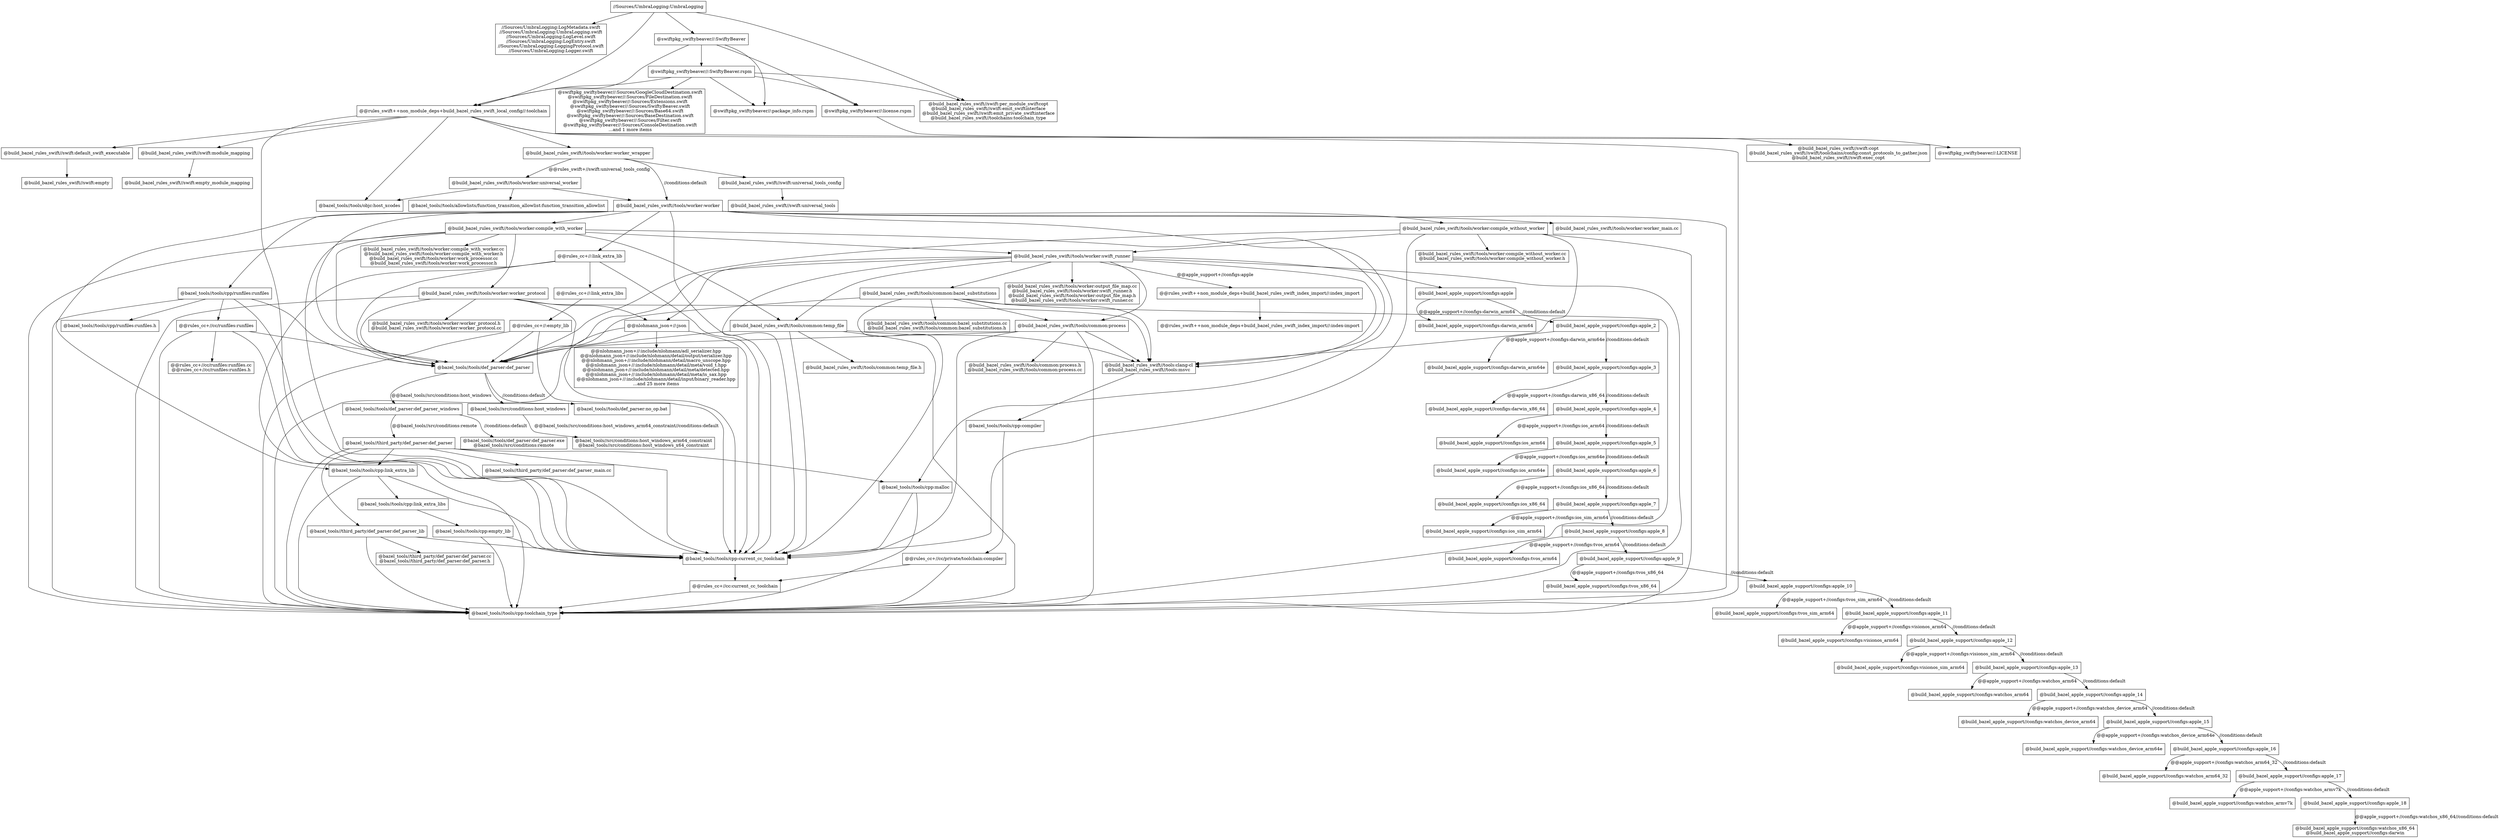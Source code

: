 digraph mygraph {
  node [shape=box];
  "//Sources/UmbraLogging:UmbraLogging"
  "//Sources/UmbraLogging:UmbraLogging" -> "//Sources/UmbraLogging:LogMetadata.swift\n//Sources/UmbraLogging:UmbraLogging.swift\n//Sources/UmbraLogging:LogLevel.swift\n//Sources/UmbraLogging:LogEntry.swift\n//Sources/UmbraLogging:LoggingProtocol.swift\n//Sources/UmbraLogging:Logger.swift"
  "//Sources/UmbraLogging:UmbraLogging" -> "@@rules_swift++non_module_deps+build_bazel_rules_swift_local_config//:toolchain"
  "//Sources/UmbraLogging:UmbraLogging" -> "@swiftpkg_swiftybeaver//:SwiftyBeaver"
  "//Sources/UmbraLogging:UmbraLogging" -> "@build_bazel_rules_swift//swift:per_module_swiftcopt\n@build_bazel_rules_swift//swift:emit_swiftinterface\n@build_bazel_rules_swift//swift:emit_private_swiftinterface\n@build_bazel_rules_swift//toolchains:toolchain_type"
  "@swiftpkg_swiftybeaver//:SwiftyBeaver"
  "@swiftpkg_swiftybeaver//:SwiftyBeaver" -> "@swiftpkg_swiftybeaver//:license.rspm"
  "@swiftpkg_swiftybeaver//:SwiftyBeaver" -> "@swiftpkg_swiftybeaver//:package_info.rspm"
  "@swiftpkg_swiftybeaver//:SwiftyBeaver" -> "@swiftpkg_swiftybeaver//:SwiftyBeaver.rspm"
  "@swiftpkg_swiftybeaver//:SwiftyBeaver" -> "@@rules_swift++non_module_deps+build_bazel_rules_swift_local_config//:toolchain"
  "@swiftpkg_swiftybeaver//:SwiftyBeaver.rspm"
  "@swiftpkg_swiftybeaver//:SwiftyBeaver.rspm" -> "@swiftpkg_swiftybeaver//:license.rspm"
  "@swiftpkg_swiftybeaver//:SwiftyBeaver.rspm" -> "@swiftpkg_swiftybeaver//:package_info.rspm"
  "@swiftpkg_swiftybeaver//:SwiftyBeaver.rspm" -> "@@rules_swift++non_module_deps+build_bazel_rules_swift_local_config//:toolchain"
  "@swiftpkg_swiftybeaver//:SwiftyBeaver.rspm" -> "@swiftpkg_swiftybeaver//:Sources/GoogleCloudDestination.swift\n@swiftpkg_swiftybeaver//:Sources/FileDestination.swift\n@swiftpkg_swiftybeaver//:Sources/Extensions.swift\n@swiftpkg_swiftybeaver//:Sources/SwiftyBeaver.swift\n@swiftpkg_swiftybeaver//:Sources/Base64.swift\n@swiftpkg_swiftybeaver//:Sources/BaseDestination.swift\n@swiftpkg_swiftybeaver//:Sources/Filter.swift\n@swiftpkg_swiftybeaver//:Sources/ConsoleDestination.swift\n...and 1 more items"
  "@swiftpkg_swiftybeaver//:SwiftyBeaver.rspm" -> "@build_bazel_rules_swift//swift:per_module_swiftcopt\n@build_bazel_rules_swift//swift:emit_swiftinterface\n@build_bazel_rules_swift//swift:emit_private_swiftinterface\n@build_bazel_rules_swift//toolchains:toolchain_type"
  "@build_bazel_rules_swift//swift:per_module_swiftcopt\n@build_bazel_rules_swift//swift:emit_swiftinterface\n@build_bazel_rules_swift//swift:emit_private_swiftinterface\n@build_bazel_rules_swift//toolchains:toolchain_type"
  "@swiftpkg_swiftybeaver//:Sources/GoogleCloudDestination.swift\n@swiftpkg_swiftybeaver//:Sources/FileDestination.swift\n@swiftpkg_swiftybeaver//:Sources/Extensions.swift\n@swiftpkg_swiftybeaver//:Sources/SwiftyBeaver.swift\n@swiftpkg_swiftybeaver//:Sources/Base64.swift\n@swiftpkg_swiftybeaver//:Sources/BaseDestination.swift\n@swiftpkg_swiftybeaver//:Sources/Filter.swift\n@swiftpkg_swiftybeaver//:Sources/ConsoleDestination.swift\n...and 1 more items"
  "@swiftpkg_swiftybeaver//:package_info.rspm"
  "@swiftpkg_swiftybeaver//:license.rspm"
  "@swiftpkg_swiftybeaver//:license.rspm" -> "@swiftpkg_swiftybeaver//:LICENSE"
  "@swiftpkg_swiftybeaver//:LICENSE"
  "@@rules_swift++non_module_deps+build_bazel_rules_swift_local_config//:toolchain"
  "@@rules_swift++non_module_deps+build_bazel_rules_swift_local_config//:toolchain" -> "@build_bazel_rules_swift//swift:copt\n@build_bazel_rules_swift//swift/toolchains/config:const_protocols_to_gather.json\n@build_bazel_rules_swift//swift:exec_copt"
  "@@rules_swift++non_module_deps+build_bazel_rules_swift_local_config//:toolchain" -> "@build_bazel_rules_swift//swift:default_swift_executable"
  "@@rules_swift++non_module_deps+build_bazel_rules_swift_local_config//:toolchain" -> "@build_bazel_rules_swift//swift:module_mapping"
  "@@rules_swift++non_module_deps+build_bazel_rules_swift_local_config//:toolchain" -> "@bazel_tools//tools/objc:host_xcodes"
  "@@rules_swift++non_module_deps+build_bazel_rules_swift_local_config//:toolchain" -> "@build_bazel_rules_swift//tools/worker:worker_wrapper"
  "@@rules_swift++non_module_deps+build_bazel_rules_swift_local_config//:toolchain" -> "@bazel_tools//tools/cpp:current_cc_toolchain"
  "@@rules_swift++non_module_deps+build_bazel_rules_swift_local_config//:toolchain" -> "@bazel_tools//tools/cpp:toolchain_type"
  "@build_bazel_rules_swift//tools/worker:worker_wrapper"
  "@build_bazel_rules_swift//tools/worker:worker_wrapper" -> "@build_bazel_rules_swift//swift:universal_tools_config"
  "@build_bazel_rules_swift//tools/worker:worker_wrapper" -> "@build_bazel_rules_swift//tools/worker:universal_worker"
  [label="@@rules_swift+//swift:universal_tools_config"];
  "@build_bazel_rules_swift//tools/worker:worker_wrapper" -> "@build_bazel_rules_swift//tools/worker:worker"
  [label="//conditions:default"];
  "@build_bazel_rules_swift//tools/worker:universal_worker"
  "@build_bazel_rules_swift//tools/worker:universal_worker" -> "@build_bazel_rules_swift//tools/worker:worker"
  "@build_bazel_rules_swift//tools/worker:universal_worker" -> "@bazel_tools//tools/objc:host_xcodes"
  "@build_bazel_rules_swift//tools/worker:universal_worker" -> "@bazel_tools//tools/allowlists/function_transition_allowlist:function_transition_allowlist"
  "@bazel_tools//tools/allowlists/function_transition_allowlist:function_transition_allowlist"
  "@build_bazel_rules_swift//tools/worker:worker"
  "@build_bazel_rules_swift//tools/worker:worker" -> "@build_bazel_rules_swift//tools/worker:worker_main.cc"
  "@build_bazel_rules_swift//tools/worker:worker" -> "@build_bazel_rules_swift//tools/worker:compile_with_worker"
  "@build_bazel_rules_swift//tools/worker:worker" -> "@build_bazel_rules_swift//tools/worker:compile_without_worker"
  "@build_bazel_rules_swift//tools/worker:worker" -> "@bazel_tools//tools/cpp:toolchain_type"
  "@build_bazel_rules_swift//tools/worker:worker" -> "@bazel_tools//tools/def_parser:def_parser"
  "@build_bazel_rules_swift//tools/worker:worker" -> "@bazel_tools//tools/cpp:current_cc_toolchain"
  "@build_bazel_rules_swift//tools/worker:worker" -> "@bazel_tools//tools/cpp:link_extra_lib"
  "@build_bazel_rules_swift//tools/worker:worker" -> "@bazel_tools//tools/cpp:malloc"
  "@build_bazel_rules_swift//tools/worker:worker" -> "@@rules_cc+//:link_extra_lib"
  "@build_bazel_rules_swift//tools/worker:worker" -> "@bazel_tools//tools/cpp/runfiles:runfiles"
  "@bazel_tools//tools/cpp/runfiles:runfiles"
  "@bazel_tools//tools/cpp/runfiles:runfiles" -> "@bazel_tools//tools/cpp/runfiles:runfiles.h"
  "@bazel_tools//tools/cpp/runfiles:runfiles" -> "@bazel_tools//tools/cpp:toolchain_type"
  "@bazel_tools//tools/cpp/runfiles:runfiles" -> "@@rules_cc+//cc/runfiles:runfiles"
  "@bazel_tools//tools/cpp/runfiles:runfiles" -> "@bazel_tools//tools/def_parser:def_parser"
  "@bazel_tools//tools/cpp/runfiles:runfiles" -> "@bazel_tools//tools/cpp:current_cc_toolchain"
  "@@rules_cc+//cc/runfiles:runfiles"
  "@@rules_cc+//cc/runfiles:runfiles" -> "@@rules_cc+//cc/runfiles:runfiles.cc\n@@rules_cc+//cc/runfiles:runfiles.h"
  "@@rules_cc+//cc/runfiles:runfiles" -> "@bazel_tools//tools/cpp:toolchain_type"
  "@@rules_cc+//cc/runfiles:runfiles" -> "@bazel_tools//tools/def_parser:def_parser"
  "@@rules_cc+//cc/runfiles:runfiles" -> "@bazel_tools//tools/cpp:current_cc_toolchain"
  "@@rules_cc+//cc/runfiles:runfiles.cc\n@@rules_cc+//cc/runfiles:runfiles.h"
  "@bazel_tools//tools/cpp/runfiles:runfiles.h"
  "@@rules_cc+//:link_extra_lib"
  "@@rules_cc+//:link_extra_lib" -> "@@rules_cc+//:link_extra_libs"
  "@@rules_cc+//:link_extra_lib" -> "@bazel_tools//tools/cpp:toolchain_type"
  "@@rules_cc+//:link_extra_lib" -> "@bazel_tools//tools/def_parser:def_parser"
  "@@rules_cc+//:link_extra_lib" -> "@bazel_tools//tools/cpp:current_cc_toolchain"
  "@@rules_cc+//:link_extra_libs"
  "@@rules_cc+//:link_extra_libs" -> "@@rules_cc+//:empty_lib"
  "@@rules_cc+//:empty_lib"
  "@@rules_cc+//:empty_lib" -> "@bazel_tools//tools/def_parser:def_parser"
  "@@rules_cc+//:empty_lib" -> "@bazel_tools//tools/cpp:current_cc_toolchain"
  "@@rules_cc+//:empty_lib" -> "@bazel_tools//tools/cpp:toolchain_type"
  "@build_bazel_rules_swift//tools/worker:compile_without_worker"
  "@build_bazel_rules_swift//tools/worker:compile_without_worker" -> "@build_bazel_rules_swift//tools/worker:compile_without_worker.cc\n@build_bazel_rules_swift//tools/worker:compile_without_worker.h"
  "@build_bazel_rules_swift//tools/worker:compile_without_worker" -> "@build_bazel_rules_swift//tools/worker:swift_runner"
  "@build_bazel_rules_swift//tools/worker:compile_without_worker" -> "@build_bazel_rules_swift//tools:clang-cl\n@build_bazel_rules_swift//tools:msvc"
  "@build_bazel_rules_swift//tools/worker:compile_without_worker" -> "@bazel_tools//tools/cpp:current_cc_toolchain"
  "@build_bazel_rules_swift//tools/worker:compile_without_worker" -> "@bazel_tools//tools/cpp:toolchain_type"
  "@build_bazel_rules_swift//tools/worker:compile_without_worker" -> "@bazel_tools//tools/def_parser:def_parser"
  "@build_bazel_rules_swift//tools/worker:compile_without_worker.cc\n@build_bazel_rules_swift//tools/worker:compile_without_worker.h"
  "@build_bazel_rules_swift//tools/worker:compile_with_worker"
  "@build_bazel_rules_swift//tools/worker:compile_with_worker" -> "@build_bazel_rules_swift//tools/worker:compile_with_worker.cc\n@build_bazel_rules_swift//tools/worker:compile_with_worker.h\n@build_bazel_rules_swift//tools/worker:work_processor.cc\n@build_bazel_rules_swift//tools/worker:work_processor.h"
  "@build_bazel_rules_swift//tools/worker:compile_with_worker" -> "@build_bazel_rules_swift//tools:clang-cl\n@build_bazel_rules_swift//tools:msvc"
  "@build_bazel_rules_swift//tools/worker:compile_with_worker" -> "@build_bazel_rules_swift//tools/worker:swift_runner"
  "@build_bazel_rules_swift//tools/worker:compile_with_worker" -> "@build_bazel_rules_swift//tools/worker:worker_protocol"
  "@build_bazel_rules_swift//tools/worker:compile_with_worker" -> "@build_bazel_rules_swift//tools/common:temp_file"
  "@build_bazel_rules_swift//tools/worker:compile_with_worker" -> "@bazel_tools//tools/def_parser:def_parser"
  "@build_bazel_rules_swift//tools/worker:compile_with_worker" -> "@bazel_tools//tools/cpp:current_cc_toolchain"
  "@build_bazel_rules_swift//tools/worker:compile_with_worker" -> "@bazel_tools//tools/cpp:toolchain_type"
  "@build_bazel_rules_swift//tools/worker:swift_runner"
  "@build_bazel_rules_swift//tools/worker:swift_runner" -> "@build_bazel_rules_swift//tools/worker:output_file_map.cc\n@build_bazel_rules_swift//tools/worker:swift_runner.h\n@build_bazel_rules_swift//tools/worker:output_file_map.h\n@build_bazel_rules_swift//tools/worker:swift_runner.cc"
  "@build_bazel_rules_swift//tools/worker:swift_runner" -> "@build_bazel_apple_support//configs:apple"
  "@build_bazel_rules_swift//tools/worker:swift_runner" -> "@build_bazel_rules_swift//tools:clang-cl\n@build_bazel_rules_swift//tools:msvc"
  "@build_bazel_rules_swift//tools/worker:swift_runner" -> "@@rules_swift++non_module_deps+build_bazel_rules_swift_index_import//:index_import"
  [label="@@apple_support+//configs:apple"];
  "@build_bazel_rules_swift//tools/worker:swift_runner" -> "@bazel_tools//tools/cpp:current_cc_toolchain"
  "@build_bazel_rules_swift//tools/worker:swift_runner" -> "@bazel_tools//tools/cpp:toolchain_type"
  "@build_bazel_rules_swift//tools/worker:swift_runner" -> "@build_bazel_rules_swift//tools/common:process"
  "@build_bazel_rules_swift//tools/worker:swift_runner" -> "@bazel_tools//tools/def_parser:def_parser"
  "@build_bazel_rules_swift//tools/worker:swift_runner" -> "@build_bazel_rules_swift//tools/common:bazel_substitutions"
  "@build_bazel_rules_swift//tools/worker:swift_runner" -> "@build_bazel_rules_swift//tools/common:temp_file"
  "@build_bazel_rules_swift//tools/worker:swift_runner" -> "@@nlohmann_json+//:json"
  "@build_bazel_rules_swift//tools/common:temp_file"
  "@build_bazel_rules_swift//tools/common:temp_file" -> "@build_bazel_rules_swift//tools:clang-cl\n@build_bazel_rules_swift//tools:msvc"
  "@build_bazel_rules_swift//tools/common:temp_file" -> "@build_bazel_rules_swift//tools/common:temp_file.h"
  "@build_bazel_rules_swift//tools/common:temp_file" -> "@bazel_tools//tools/def_parser:def_parser"
  "@build_bazel_rules_swift//tools/common:temp_file" -> "@bazel_tools//tools/cpp:current_cc_toolchain"
  "@build_bazel_rules_swift//tools/common:temp_file" -> "@bazel_tools//tools/cpp:toolchain_type"
  "@build_bazel_rules_swift//tools/common:temp_file.h"
  "@build_bazel_rules_swift//tools/common:bazel_substitutions"
  "@build_bazel_rules_swift//tools/common:bazel_substitutions" -> "@build_bazel_rules_swift//tools:clang-cl\n@build_bazel_rules_swift//tools:msvc"
  "@build_bazel_rules_swift//tools/common:bazel_substitutions" -> "@build_bazel_rules_swift//tools/common:bazel_substitutions.cc\n@build_bazel_rules_swift//tools/common:bazel_substitutions.h"
  "@build_bazel_rules_swift//tools/common:bazel_substitutions" -> "@build_bazel_rules_swift//tools/common:process"
  "@build_bazel_rules_swift//tools/common:bazel_substitutions" -> "@bazel_tools//tools/cpp:toolchain_type"
  "@build_bazel_rules_swift//tools/common:bazel_substitutions" -> "@bazel_tools//tools/def_parser:def_parser"
  "@build_bazel_rules_swift//tools/common:bazel_substitutions" -> "@bazel_tools//tools/cpp:current_cc_toolchain"
  "@build_bazel_rules_swift//tools/common:bazel_substitutions.cc\n@build_bazel_rules_swift//tools/common:bazel_substitutions.h"
  "@build_bazel_rules_swift//tools/common:process"
  "@build_bazel_rules_swift//tools/common:process" -> "@build_bazel_rules_swift//tools:clang-cl\n@build_bazel_rules_swift//tools:msvc"
  "@build_bazel_rules_swift//tools/common:process" -> "@build_bazel_rules_swift//tools/common:process.h\n@build_bazel_rules_swift//tools/common:process.cc"
  "@build_bazel_rules_swift//tools/common:process" -> "@bazel_tools//tools/cpp:toolchain_type"
  "@build_bazel_rules_swift//tools/common:process" -> "@bazel_tools//tools/def_parser:def_parser"
  "@build_bazel_rules_swift//tools/common:process" -> "@bazel_tools//tools/cpp:current_cc_toolchain"
  "@build_bazel_rules_swift//tools/common:process.h\n@build_bazel_rules_swift//tools/common:process.cc"
  "@@rules_swift++non_module_deps+build_bazel_rules_swift_index_import//:index_import"
  "@@rules_swift++non_module_deps+build_bazel_rules_swift_index_import//:index_import" -> "@@rules_swift++non_module_deps+build_bazel_rules_swift_index_import//:index-import"
  "@@rules_swift++non_module_deps+build_bazel_rules_swift_index_import//:index-import"
  "@build_bazel_apple_support//configs:apple"
  "@build_bazel_apple_support//configs:apple" -> "@build_bazel_apple_support//configs:darwin_arm64"
  [label="@@apple_support+//configs:darwin_arm64"];
  "@build_bazel_apple_support//configs:apple" -> "@build_bazel_apple_support//configs:apple_2"
  [label="//conditions:default"];
  "@build_bazel_apple_support//configs:apple_2"
  "@build_bazel_apple_support//configs:apple_2" -> "@build_bazel_apple_support//configs:darwin_arm64e"
  [label="@@apple_support+//configs:darwin_arm64e"];
  "@build_bazel_apple_support//configs:apple_2" -> "@build_bazel_apple_support//configs:apple_3"
  [label="//conditions:default"];
  "@build_bazel_apple_support//configs:apple_3"
  "@build_bazel_apple_support//configs:apple_3" -> "@build_bazel_apple_support//configs:darwin_x86_64"
  [label="@@apple_support+//configs:darwin_x86_64"];
  "@build_bazel_apple_support//configs:apple_3" -> "@build_bazel_apple_support//configs:apple_4"
  [label="//conditions:default"];
  "@build_bazel_apple_support//configs:apple_4"
  "@build_bazel_apple_support//configs:apple_4" -> "@build_bazel_apple_support//configs:ios_arm64"
  [label="@@apple_support+//configs:ios_arm64"];
  "@build_bazel_apple_support//configs:apple_4" -> "@build_bazel_apple_support//configs:apple_5"
  [label="//conditions:default"];
  "@build_bazel_apple_support//configs:ios_arm64"
  "@build_bazel_apple_support//configs:darwin_x86_64"
  "@build_bazel_apple_support//configs:darwin_arm64e"
  "@build_bazel_apple_support//configs:darwin_arm64"
  "@build_bazel_rules_swift//tools/worker:output_file_map.cc\n@build_bazel_rules_swift//tools/worker:swift_runner.h\n@build_bazel_rules_swift//tools/worker:output_file_map.h\n@build_bazel_rules_swift//tools/worker:swift_runner.cc"
  "@build_bazel_rules_swift//tools/worker:compile_with_worker.cc\n@build_bazel_rules_swift//tools/worker:compile_with_worker.h\n@build_bazel_rules_swift//tools/worker:work_processor.cc\n@build_bazel_rules_swift//tools/worker:work_processor.h"
  "@build_bazel_rules_swift//tools/worker:worker_main.cc"
  "@build_bazel_rules_swift//swift:universal_tools_config"
  "@build_bazel_rules_swift//swift:universal_tools_config" -> "@build_bazel_rules_swift//swift:universal_tools"
  "@bazel_tools//tools/objc:host_xcodes"
  "@build_bazel_rules_swift//swift:module_mapping"
  "@build_bazel_rules_swift//swift:module_mapping" -> "@build_bazel_rules_swift//swift:empty_module_mapping"
  "@build_bazel_rules_swift//swift:empty_module_mapping"
  "@build_bazel_rules_swift//swift:default_swift_executable"
  "@build_bazel_rules_swift//swift:default_swift_executable" -> "@build_bazel_rules_swift//swift:empty"
  "@build_bazel_rules_swift//swift:empty"
  "@build_bazel_rules_swift//swift:copt\n@build_bazel_rules_swift//swift/toolchains/config:const_protocols_to_gather.json\n@build_bazel_rules_swift//swift:exec_copt"
  "//Sources/UmbraLogging:LogMetadata.swift\n//Sources/UmbraLogging:UmbraLogging.swift\n//Sources/UmbraLogging:LogLevel.swift\n//Sources/UmbraLogging:LogEntry.swift\n//Sources/UmbraLogging:LoggingProtocol.swift\n//Sources/UmbraLogging:Logger.swift"
  "@build_bazel_rules_swift//tools/worker:worker_protocol"
  "@build_bazel_rules_swift//tools/worker:worker_protocol" -> "@build_bazel_rules_swift//tools:clang-cl\n@build_bazel_rules_swift//tools:msvc"
  "@build_bazel_rules_swift//tools/worker:worker_protocol" -> "@build_bazel_rules_swift//tools/worker:worker_protocol.h\n@build_bazel_rules_swift//tools/worker:worker_protocol.cc"
  "@build_bazel_rules_swift//tools/worker:worker_protocol" -> "@@nlohmann_json+//:json"
  "@build_bazel_rules_swift//tools/worker:worker_protocol" -> "@bazel_tools//tools/def_parser:def_parser"
  "@build_bazel_rules_swift//tools/worker:worker_protocol" -> "@bazel_tools//tools/cpp:current_cc_toolchain"
  "@build_bazel_rules_swift//tools/worker:worker_protocol" -> "@bazel_tools//tools/cpp:toolchain_type"
  "@@nlohmann_json+//:json"
  "@@nlohmann_json+//:json" -> "@@nlohmann_json+//:include/nlohmann/adl_serializer.hpp\n@@nlohmann_json+//:include/nlohmann/detail/output/serializer.hpp\n@@nlohmann_json+//:include/nlohmann/detail/macro_unscope.hpp\n@@nlohmann_json+//:include/nlohmann/detail/meta/void_t.hpp\n@@nlohmann_json+//:include/nlohmann/detail/meta/detected.hpp\n@@nlohmann_json+//:include/nlohmann/detail/meta/is_sax.hpp\n@@nlohmann_json+//:include/nlohmann/detail/input/binary_reader.hpp\n...and 25 more items"
  "@@nlohmann_json+//:json" -> "@bazel_tools//tools/cpp:toolchain_type"
  "@@nlohmann_json+//:json" -> "@bazel_tools//tools/def_parser:def_parser"
  "@@nlohmann_json+//:json" -> "@bazel_tools//tools/cpp:current_cc_toolchain"
  "@bazel_tools//tools/def_parser:def_parser"
  "@bazel_tools//tools/def_parser:def_parser" -> "@bazel_tools//src/conditions:host_windows"
  "@bazel_tools//tools/def_parser:def_parser" -> "@bazel_tools//tools/def_parser:def_parser_windows"
  [label="@@bazel_tools//src/conditions:host_windows"];
  "@bazel_tools//tools/def_parser:def_parser" -> "@bazel_tools//tools/def_parser:no_op.bat"
  [label="//conditions:default"];
  "@bazel_tools//tools/def_parser:no_op.bat"
  "@bazel_tools//tools/def_parser:def_parser_windows"
  "@bazel_tools//tools/def_parser:def_parser_windows" -> "@bazel_tools//tools/def_parser:def_parser.exe\n@bazel_tools//src/conditions:remote"
  [label="//conditions:default"];
  "@bazel_tools//tools/def_parser:def_parser_windows" -> "@bazel_tools//third_party/def_parser:def_parser"
  [label="@@bazel_tools//src/conditions:remote"];
  "@bazel_tools//third_party/def_parser:def_parser"
  "@bazel_tools//third_party/def_parser:def_parser" -> "@bazel_tools//third_party/def_parser:def_parser_main.cc"
  "@bazel_tools//third_party/def_parser:def_parser" -> "@bazel_tools//third_party/def_parser:def_parser_lib"
  "@bazel_tools//third_party/def_parser:def_parser" -> "@bazel_tools//tools/cpp:toolchain_type"
  "@bazel_tools//third_party/def_parser:def_parser" -> "@bazel_tools//tools/cpp:current_cc_toolchain"
  "@bazel_tools//third_party/def_parser:def_parser" -> "@bazel_tools//tools/cpp:malloc"
  "@bazel_tools//third_party/def_parser:def_parser" -> "@bazel_tools//tools/cpp:link_extra_lib"
  "@bazel_tools//tools/cpp:link_extra_lib"
  "@bazel_tools//tools/cpp:link_extra_lib" -> "@bazel_tools//tools/cpp:link_extra_libs"
  "@bazel_tools//tools/cpp:link_extra_lib" -> "@bazel_tools//tools/cpp:current_cc_toolchain"
  "@bazel_tools//tools/cpp:link_extra_lib" -> "@bazel_tools//tools/cpp:toolchain_type"
  "@bazel_tools//tools/cpp:link_extra_libs"
  "@bazel_tools//tools/cpp:link_extra_libs" -> "@bazel_tools//tools/cpp:empty_lib"
  "@bazel_tools//tools/cpp:malloc"
  "@bazel_tools//tools/cpp:malloc" -> "@bazel_tools//tools/cpp:current_cc_toolchain"
  "@bazel_tools//tools/cpp:malloc" -> "@bazel_tools//tools/cpp:toolchain_type"
  "@bazel_tools//third_party/def_parser:def_parser_lib"
  "@bazel_tools//third_party/def_parser:def_parser_lib" -> "@bazel_tools//third_party/def_parser:def_parser.cc\n@bazel_tools//third_party/def_parser:def_parser.h"
  "@bazel_tools//third_party/def_parser:def_parser_lib" -> "@bazel_tools//tools/cpp:current_cc_toolchain"
  "@bazel_tools//third_party/def_parser:def_parser_lib" -> "@bazel_tools//tools/cpp:toolchain_type"
  "@bazel_tools//third_party/def_parser:def_parser.cc\n@bazel_tools//third_party/def_parser:def_parser.h"
  "@bazel_tools//third_party/def_parser:def_parser_main.cc"
  "@bazel_tools//tools/def_parser:def_parser.exe\n@bazel_tools//src/conditions:remote"
  "@bazel_tools//src/conditions:host_windows"
  "@bazel_tools//src/conditions:host_windows" -> "@bazel_tools//src/conditions:host_windows_arm64_constraint\n@bazel_tools//src/conditions:host_windows_x64_constraint"
  [label="@@bazel_tools//src/conditions:host_windows_arm64_constraint//conditions:default"];
  "@bazel_tools//src/conditions:host_windows_arm64_constraint\n@bazel_tools//src/conditions:host_windows_x64_constraint"
  "@@nlohmann_json+//:include/nlohmann/adl_serializer.hpp\n@@nlohmann_json+//:include/nlohmann/detail/output/serializer.hpp\n@@nlohmann_json+//:include/nlohmann/detail/macro_unscope.hpp\n@@nlohmann_json+//:include/nlohmann/detail/meta/void_t.hpp\n@@nlohmann_json+//:include/nlohmann/detail/meta/detected.hpp\n@@nlohmann_json+//:include/nlohmann/detail/meta/is_sax.hpp\n@@nlohmann_json+//:include/nlohmann/detail/input/binary_reader.hpp\n...and 25 more items"
  "@build_bazel_rules_swift//tools/worker:worker_protocol.h\n@build_bazel_rules_swift//tools/worker:worker_protocol.cc"
  "@build_bazel_rules_swift//tools:clang-cl\n@build_bazel_rules_swift//tools:msvc"
  "@build_bazel_rules_swift//tools:clang-cl\n@build_bazel_rules_swift//tools:msvc" -> "@bazel_tools//tools/cpp:compiler"
  "@bazel_tools//tools/cpp:compiler"
  "@bazel_tools//tools/cpp:compiler" -> "@@rules_cc+//cc/private/toolchain:compiler"
  "@@rules_cc+//cc/private/toolchain:compiler"
  "@@rules_cc+//cc/private/toolchain:compiler" -> "@bazel_tools//tools/cpp:toolchain_type"
  "@@rules_cc+//cc/private/toolchain:compiler" -> "@@rules_cc+//cc:current_cc_toolchain"
  "@bazel_tools//tools/cpp:empty_lib"
  "@bazel_tools//tools/cpp:empty_lib" -> "@bazel_tools//tools/cpp:current_cc_toolchain"
  "@bazel_tools//tools/cpp:empty_lib" -> "@bazel_tools//tools/cpp:toolchain_type"
  "@bazel_tools//tools/cpp:current_cc_toolchain"
  "@bazel_tools//tools/cpp:current_cc_toolchain" -> "@@rules_cc+//cc:current_cc_toolchain"
  "@@rules_cc+//cc:current_cc_toolchain"
  "@@rules_cc+//cc:current_cc_toolchain" -> "@bazel_tools//tools/cpp:toolchain_type"
  "@bazel_tools//tools/cpp:toolchain_type"
  "@build_bazel_apple_support//configs:apple_5"
  "@build_bazel_apple_support//configs:apple_5" -> "@build_bazel_apple_support//configs:ios_arm64e"
  [label="@@apple_support+//configs:ios_arm64e"];
  "@build_bazel_apple_support//configs:apple_5" -> "@build_bazel_apple_support//configs:apple_6"
  [label="//conditions:default"];
  "@build_bazel_apple_support//configs:apple_6"
  "@build_bazel_apple_support//configs:apple_6" -> "@build_bazel_apple_support//configs:ios_x86_64"
  [label="@@apple_support+//configs:ios_x86_64"];
  "@build_bazel_apple_support//configs:apple_6" -> "@build_bazel_apple_support//configs:apple_7"
  [label="//conditions:default"];
  "@build_bazel_apple_support//configs:apple_7"
  "@build_bazel_apple_support//configs:apple_7" -> "@build_bazel_apple_support//configs:ios_sim_arm64"
  [label="@@apple_support+//configs:ios_sim_arm64"];
  "@build_bazel_apple_support//configs:apple_7" -> "@build_bazel_apple_support//configs:apple_8"
  [label="//conditions:default"];
  "@build_bazel_apple_support//configs:apple_8"
  "@build_bazel_apple_support//configs:apple_8" -> "@build_bazel_apple_support//configs:tvos_arm64"
  [label="@@apple_support+//configs:tvos_arm64"];
  "@build_bazel_apple_support//configs:apple_8" -> "@build_bazel_apple_support//configs:apple_9"
  [label="//conditions:default"];
  "@build_bazel_apple_support//configs:apple_9"
  "@build_bazel_apple_support//configs:apple_9" -> "@build_bazel_apple_support//configs:tvos_x86_64"
  [label="@@apple_support+//configs:tvos_x86_64"];
  "@build_bazel_apple_support//configs:apple_9" -> "@build_bazel_apple_support//configs:apple_10"
  [label="//conditions:default"];
  "@build_bazel_apple_support//configs:apple_10"
  "@build_bazel_apple_support//configs:apple_10" -> "@build_bazel_apple_support//configs:tvos_sim_arm64"
  [label="@@apple_support+//configs:tvos_sim_arm64"];
  "@build_bazel_apple_support//configs:apple_10" -> "@build_bazel_apple_support//configs:apple_11"
  [label="//conditions:default"];
  "@build_bazel_apple_support//configs:apple_11"
  "@build_bazel_apple_support//configs:apple_11" -> "@build_bazel_apple_support//configs:visionos_arm64"
  [label="@@apple_support+//configs:visionos_arm64"];
  "@build_bazel_apple_support//configs:apple_11" -> "@build_bazel_apple_support//configs:apple_12"
  [label="//conditions:default"];
  "@build_bazel_apple_support//configs:apple_12"
  "@build_bazel_apple_support//configs:apple_12" -> "@build_bazel_apple_support//configs:visionos_sim_arm64"
  [label="@@apple_support+//configs:visionos_sim_arm64"];
  "@build_bazel_apple_support//configs:apple_12" -> "@build_bazel_apple_support//configs:apple_13"
  [label="//conditions:default"];
  "@build_bazel_apple_support//configs:apple_13"
  "@build_bazel_apple_support//configs:apple_13" -> "@build_bazel_apple_support//configs:watchos_arm64"
  [label="@@apple_support+//configs:watchos_arm64"];
  "@build_bazel_apple_support//configs:apple_13" -> "@build_bazel_apple_support//configs:apple_14"
  [label="//conditions:default"];
  "@build_bazel_apple_support//configs:apple_14"
  "@build_bazel_apple_support//configs:apple_14" -> "@build_bazel_apple_support//configs:watchos_device_arm64"
  [label="@@apple_support+//configs:watchos_device_arm64"];
  "@build_bazel_apple_support//configs:apple_14" -> "@build_bazel_apple_support//configs:apple_15"
  [label="//conditions:default"];
  "@build_bazel_apple_support//configs:apple_15"
  "@build_bazel_apple_support//configs:apple_15" -> "@build_bazel_apple_support//configs:watchos_device_arm64e"
  [label="@@apple_support+//configs:watchos_device_arm64e"];
  "@build_bazel_apple_support//configs:apple_15" -> "@build_bazel_apple_support//configs:apple_16"
  [label="//conditions:default"];
  "@build_bazel_apple_support//configs:apple_16"
  "@build_bazel_apple_support//configs:apple_16" -> "@build_bazel_apple_support//configs:watchos_arm64_32"
  [label="@@apple_support+//configs:watchos_arm64_32"];
  "@build_bazel_apple_support//configs:apple_16" -> "@build_bazel_apple_support//configs:apple_17"
  [label="//conditions:default"];
  "@build_bazel_apple_support//configs:apple_17"
  "@build_bazel_apple_support//configs:apple_17" -> "@build_bazel_apple_support//configs:watchos_armv7k"
  [label="@@apple_support+//configs:watchos_armv7k"];
  "@build_bazel_apple_support//configs:apple_17" -> "@build_bazel_apple_support//configs:apple_18"
  [label="//conditions:default"];
  "@build_bazel_apple_support//configs:apple_18"
  "@build_bazel_apple_support//configs:apple_18" -> "@build_bazel_apple_support//configs:watchos_x86_64\n@build_bazel_apple_support//configs:darwin"
  [label="@@apple_support+//configs:watchos_x86_64//conditions:default"];
  "@build_bazel_apple_support//configs:watchos_x86_64\n@build_bazel_apple_support//configs:darwin"
  "@build_bazel_apple_support//configs:watchos_armv7k"
  "@build_bazel_apple_support//configs:watchos_arm64_32"
  "@build_bazel_apple_support//configs:watchos_device_arm64e"
  "@build_bazel_apple_support//configs:watchos_device_arm64"
  "@build_bazel_apple_support//configs:watchos_arm64"
  "@build_bazel_apple_support//configs:visionos_sim_arm64"
  "@build_bazel_apple_support//configs:visionos_arm64"
  "@build_bazel_apple_support//configs:tvos_sim_arm64"
  "@build_bazel_apple_support//configs:tvos_x86_64"
  "@build_bazel_apple_support//configs:tvos_arm64"
  "@build_bazel_apple_support//configs:ios_sim_arm64"
  "@build_bazel_apple_support//configs:ios_x86_64"
  "@build_bazel_apple_support//configs:ios_arm64e"
  "@build_bazel_rules_swift//swift:universal_tools"
}
